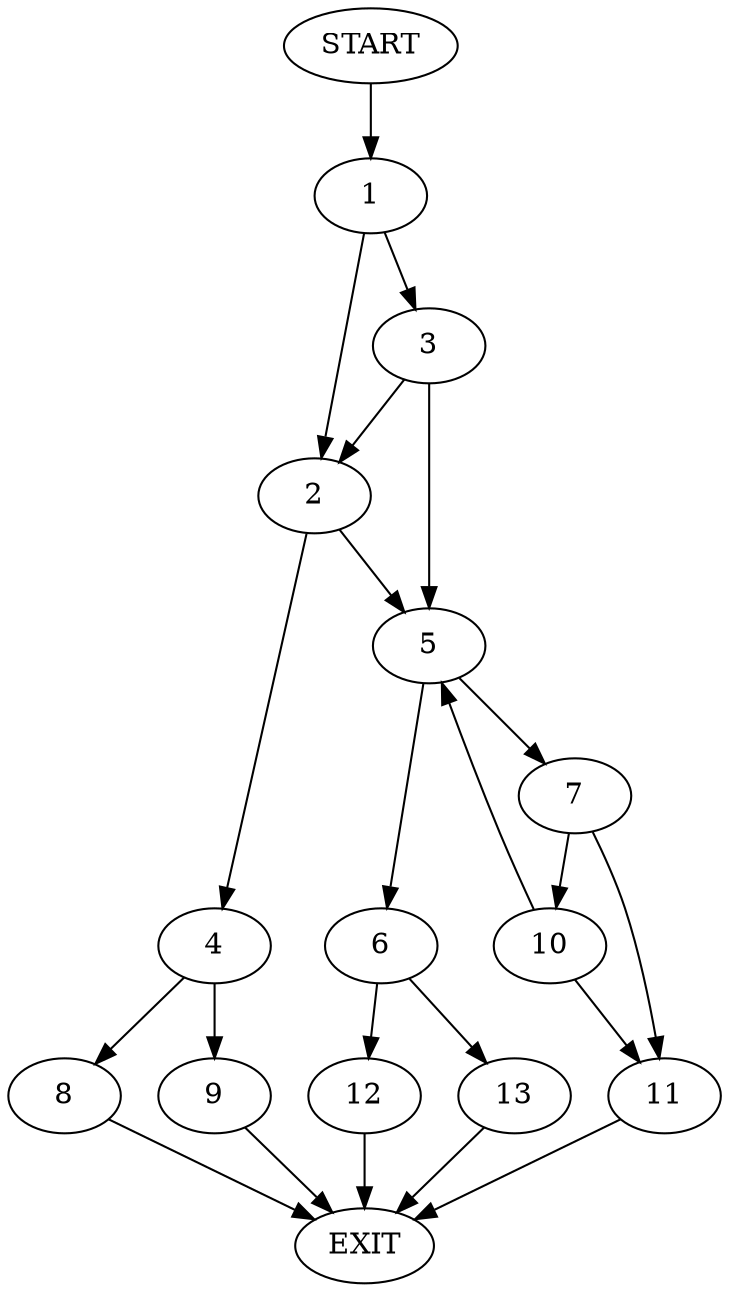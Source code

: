 digraph {
0 [label="START"]
14 [label="EXIT"]
0 -> 1
1 -> 2
1 -> 3
2 -> 4
2 -> 5
3 -> 2
3 -> 5
5 -> 6
5 -> 7
4 -> 8
4 -> 9
9 -> 14
8 -> 14
7 -> 10
7 -> 11
6 -> 12
6 -> 13
11 -> 14
10 -> 5
10 -> 11
12 -> 14
13 -> 14
}
